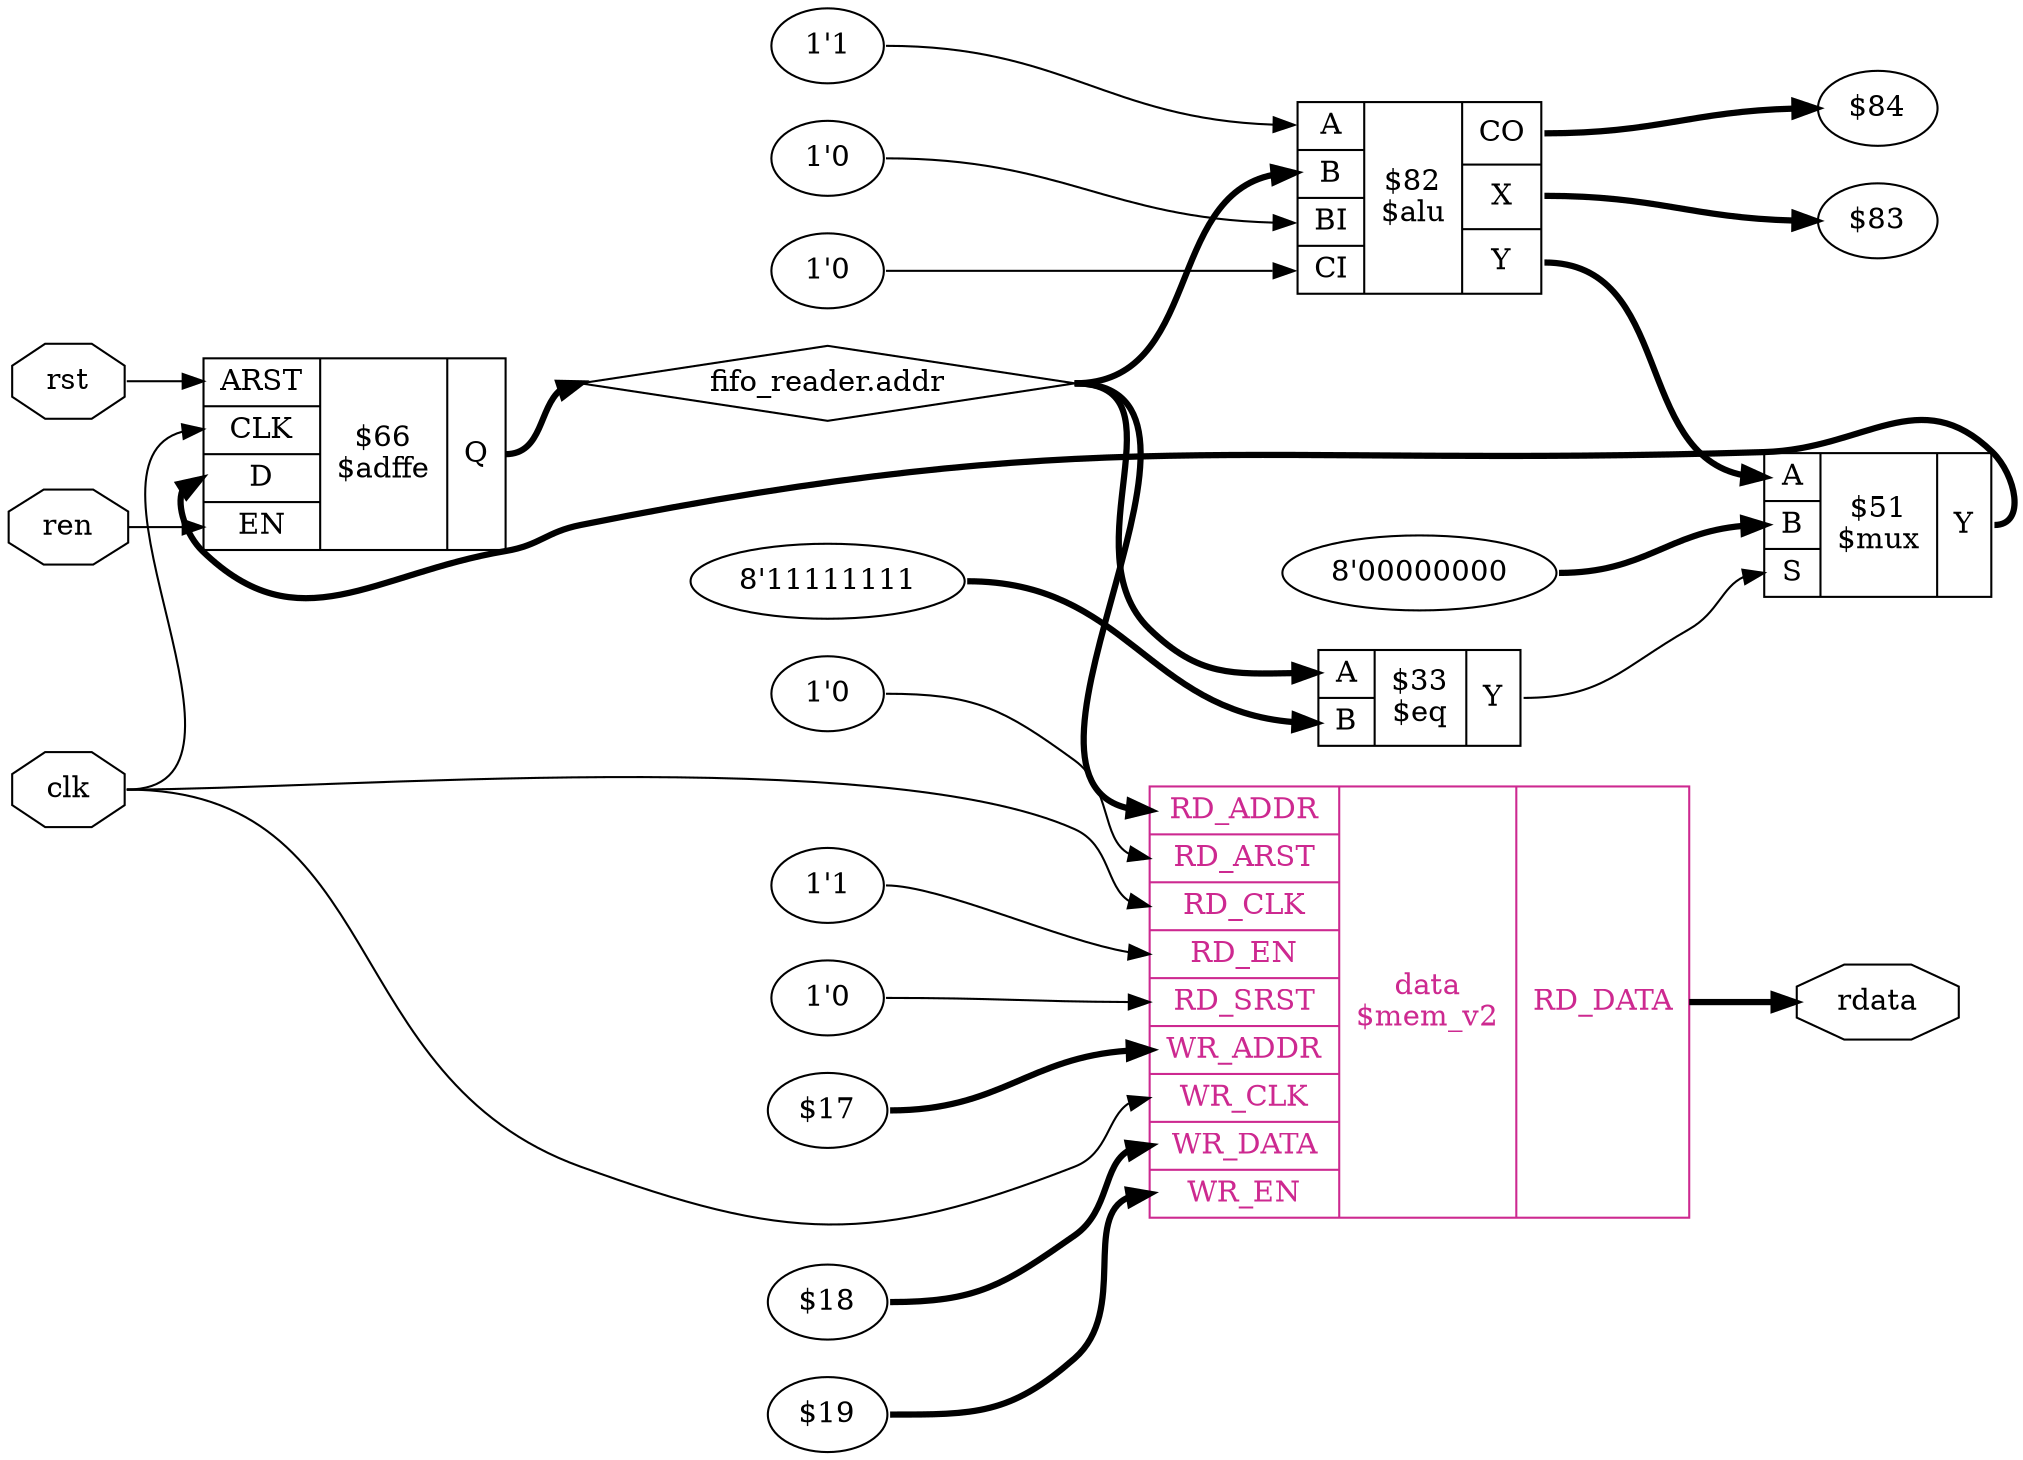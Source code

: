 digraph "fifo" {
rankdir="LR";
remincross=true;
n4 [ shape=octagon, label="clk", color="black", fontcolor="black" ];
n5 [ shape=diamond, label="fifo_reader.addr", color="black", fontcolor="black" ];
n6 [ shape=octagon, label="rdata", color="black", fontcolor="black" ];
n7 [ shape=octagon, label="ren", color="black", fontcolor="black" ];
n8 [ shape=octagon, label="rst", color="black", fontcolor="black" ];
c14 [ shape=record, label="{{<p9> ARST|<p10> CLK|<p11> D|<p12> EN}|$66\n$adffe|{<p13> Q}}",  ];
v0 [ label="$84" ];
v1 [ label="$83" ];
v2 [ label="1'0" ];
v3 [ label="1'0" ];
v4 [ label="1'1" ];
c22 [ shape=record, label="{{<p15> A|<p16> B|<p17> BI|<p18> CI}|$82\n$alu|{<p19> CO|<p20> X|<p21> Y}}",  ];
v5 [ label="8'11111111" ];
c23 [ shape=record, label="{{<p15> A|<p16> B}|$33\n$eq|{<p21> Y}}",  ];
v6 [ label="8'00000000" ];
c25 [ shape=record, label="{{<p15> A|<p16> B|<p24> S}|$51\n$mux|{<p21> Y}}",  ];
v7 [ label="$18" ];
v8 [ label="$17" ];
v9 [ label="$19" ];
v10 [ label="1'0" ];
v11 [ label="1'0" ];
v12 [ label="1'1" ];
c36 [ shape=record, label="{{<p26> RD_ADDR|<p27> RD_ARST|<p28> RD_CLK|<p29> RD_EN|<p30> RD_SRST|<p31> WR_ADDR|<p32> WR_CLK|<p33> WR_DATA|<p34> WR_EN}|data\n$mem_v2|{<p35> RD_DATA}}", color="maroon3", fontcolor="maroon3" ];
c22:p21:e -> c25:p15:w [color="black", fontcolor="black", style="setlinewidth(3)", label=""];
c23:p21:e -> c25:p24:w [color="black", fontcolor="black", label=""];
c25:p21:e -> c14:p11:w [color="black", fontcolor="black", style="setlinewidth(3)", label=""];
n4:e -> c14:p10:w [color="black", fontcolor="black", label=""];
n4:e -> c36:p28:w [color="black", fontcolor="black", label=""];
n4:e -> c36:p32:w [color="black", fontcolor="black", label=""];
c14:p13:e -> n5:w [color="black", fontcolor="black", style="setlinewidth(3)", label=""];
n5:e -> c22:p16:w [color="black", fontcolor="black", style="setlinewidth(3)", label=""];
n5:e -> c23:p15:w [color="black", fontcolor="black", style="setlinewidth(3)", label=""];
n5:e -> c36:p26:w [color="black", fontcolor="black", style="setlinewidth(3)", label=""];
c36:p35:e -> n6:w [color="black", fontcolor="black", style="setlinewidth(3)", label=""];
n7:e -> c14:p12:w [color="black", fontcolor="black", label=""];
n8:e -> c14:p9:w [color="black", fontcolor="black", label=""];
c22:p19:e -> v0:w [color="black", fontcolor="black", style="setlinewidth(3)", label=""];
c22:p20:e -> v1:w [color="black", fontcolor="black", style="setlinewidth(3)", label=""];
v10:e -> c36:p30:w [color="black", fontcolor="black", label=""];
v11:e -> c36:p27:w [color="black", fontcolor="black", label=""];
v12:e -> c36:p29:w [color="black", fontcolor="black", label=""];
v2:e -> c22:p17:w [color="black", fontcolor="black", label=""];
v3:e -> c22:p18:w [color="black", fontcolor="black", label=""];
v4:e -> c22:p15:w [color="black", fontcolor="black", label=""];
v5:e -> c23:p16:w [color="black", fontcolor="black", style="setlinewidth(3)", label=""];
v6:e -> c25:p16:w [color="black", fontcolor="black", style="setlinewidth(3)", label=""];
v7:e -> c36:p33:w [color="black", fontcolor="black", style="setlinewidth(3)", label=""];
v8:e -> c36:p31:w [color="black", fontcolor="black", style="setlinewidth(3)", label=""];
v9:e -> c36:p34:w [color="black", fontcolor="black", style="setlinewidth(3)", label=""];
}
